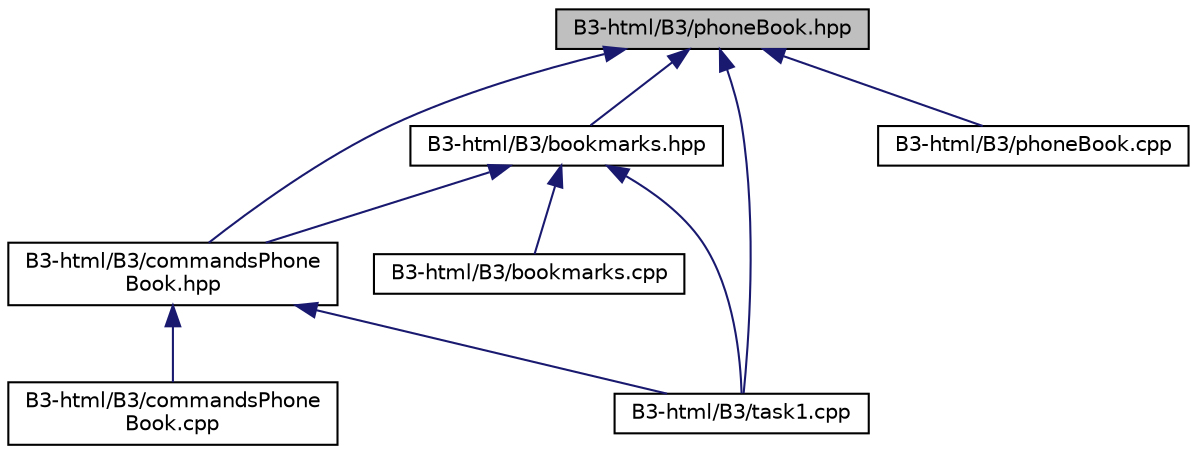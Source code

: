 digraph "B3-html/B3/phoneBook.hpp"
{
 // LATEX_PDF_SIZE
  edge [fontname="Helvetica",fontsize="10",labelfontname="Helvetica",labelfontsize="10"];
  node [fontname="Helvetica",fontsize="10",shape=record];
  Node1 [label="B3-html/B3/phoneBook.hpp",height=0.2,width=0.4,color="black", fillcolor="grey75", style="filled", fontcolor="black",tooltip=" "];
  Node1 -> Node2 [dir="back",color="midnightblue",fontsize="10",style="solid",fontname="Helvetica"];
  Node2 [label="B3-html/B3/bookmarks.hpp",height=0.2,width=0.4,color="black", fillcolor="white", style="filled",URL="$bookmarks_8hpp.html",tooltip=" "];
  Node2 -> Node3 [dir="back",color="midnightblue",fontsize="10",style="solid",fontname="Helvetica"];
  Node3 [label="B3-html/B3/bookmarks.cpp",height=0.2,width=0.4,color="black", fillcolor="white", style="filled",URL="$bookmarks_8cpp.html",tooltip=" "];
  Node2 -> Node4 [dir="back",color="midnightblue",fontsize="10",style="solid",fontname="Helvetica"];
  Node4 [label="B3-html/B3/commandsPhone\lBook.hpp",height=0.2,width=0.4,color="black", fillcolor="white", style="filled",URL="$commands_phone_book_8hpp.html",tooltip=" "];
  Node4 -> Node5 [dir="back",color="midnightblue",fontsize="10",style="solid",fontname="Helvetica"];
  Node5 [label="B3-html/B3/commandsPhone\lBook.cpp",height=0.2,width=0.4,color="black", fillcolor="white", style="filled",URL="$commands_phone_book_8cpp.html",tooltip=" "];
  Node4 -> Node6 [dir="back",color="midnightblue",fontsize="10",style="solid",fontname="Helvetica"];
  Node6 [label="B3-html/B3/task1.cpp",height=0.2,width=0.4,color="black", fillcolor="white", style="filled",URL="$task1_8cpp.html",tooltip=" "];
  Node2 -> Node6 [dir="back",color="midnightblue",fontsize="10",style="solid",fontname="Helvetica"];
  Node1 -> Node4 [dir="back",color="midnightblue",fontsize="10",style="solid",fontname="Helvetica"];
  Node1 -> Node7 [dir="back",color="midnightblue",fontsize="10",style="solid",fontname="Helvetica"];
  Node7 [label="B3-html/B3/phoneBook.cpp",height=0.2,width=0.4,color="black", fillcolor="white", style="filled",URL="$phone_book_8cpp.html",tooltip=" "];
  Node1 -> Node6 [dir="back",color="midnightblue",fontsize="10",style="solid",fontname="Helvetica"];
}
